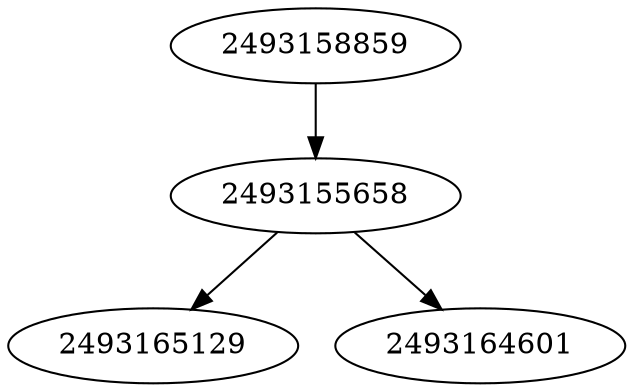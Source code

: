 strict digraph  {
2493165129;
2493155658;
2493158859;
2493164601;
2493155658 -> 2493164601;
2493155658 -> 2493165129;
2493158859 -> 2493155658;
}
